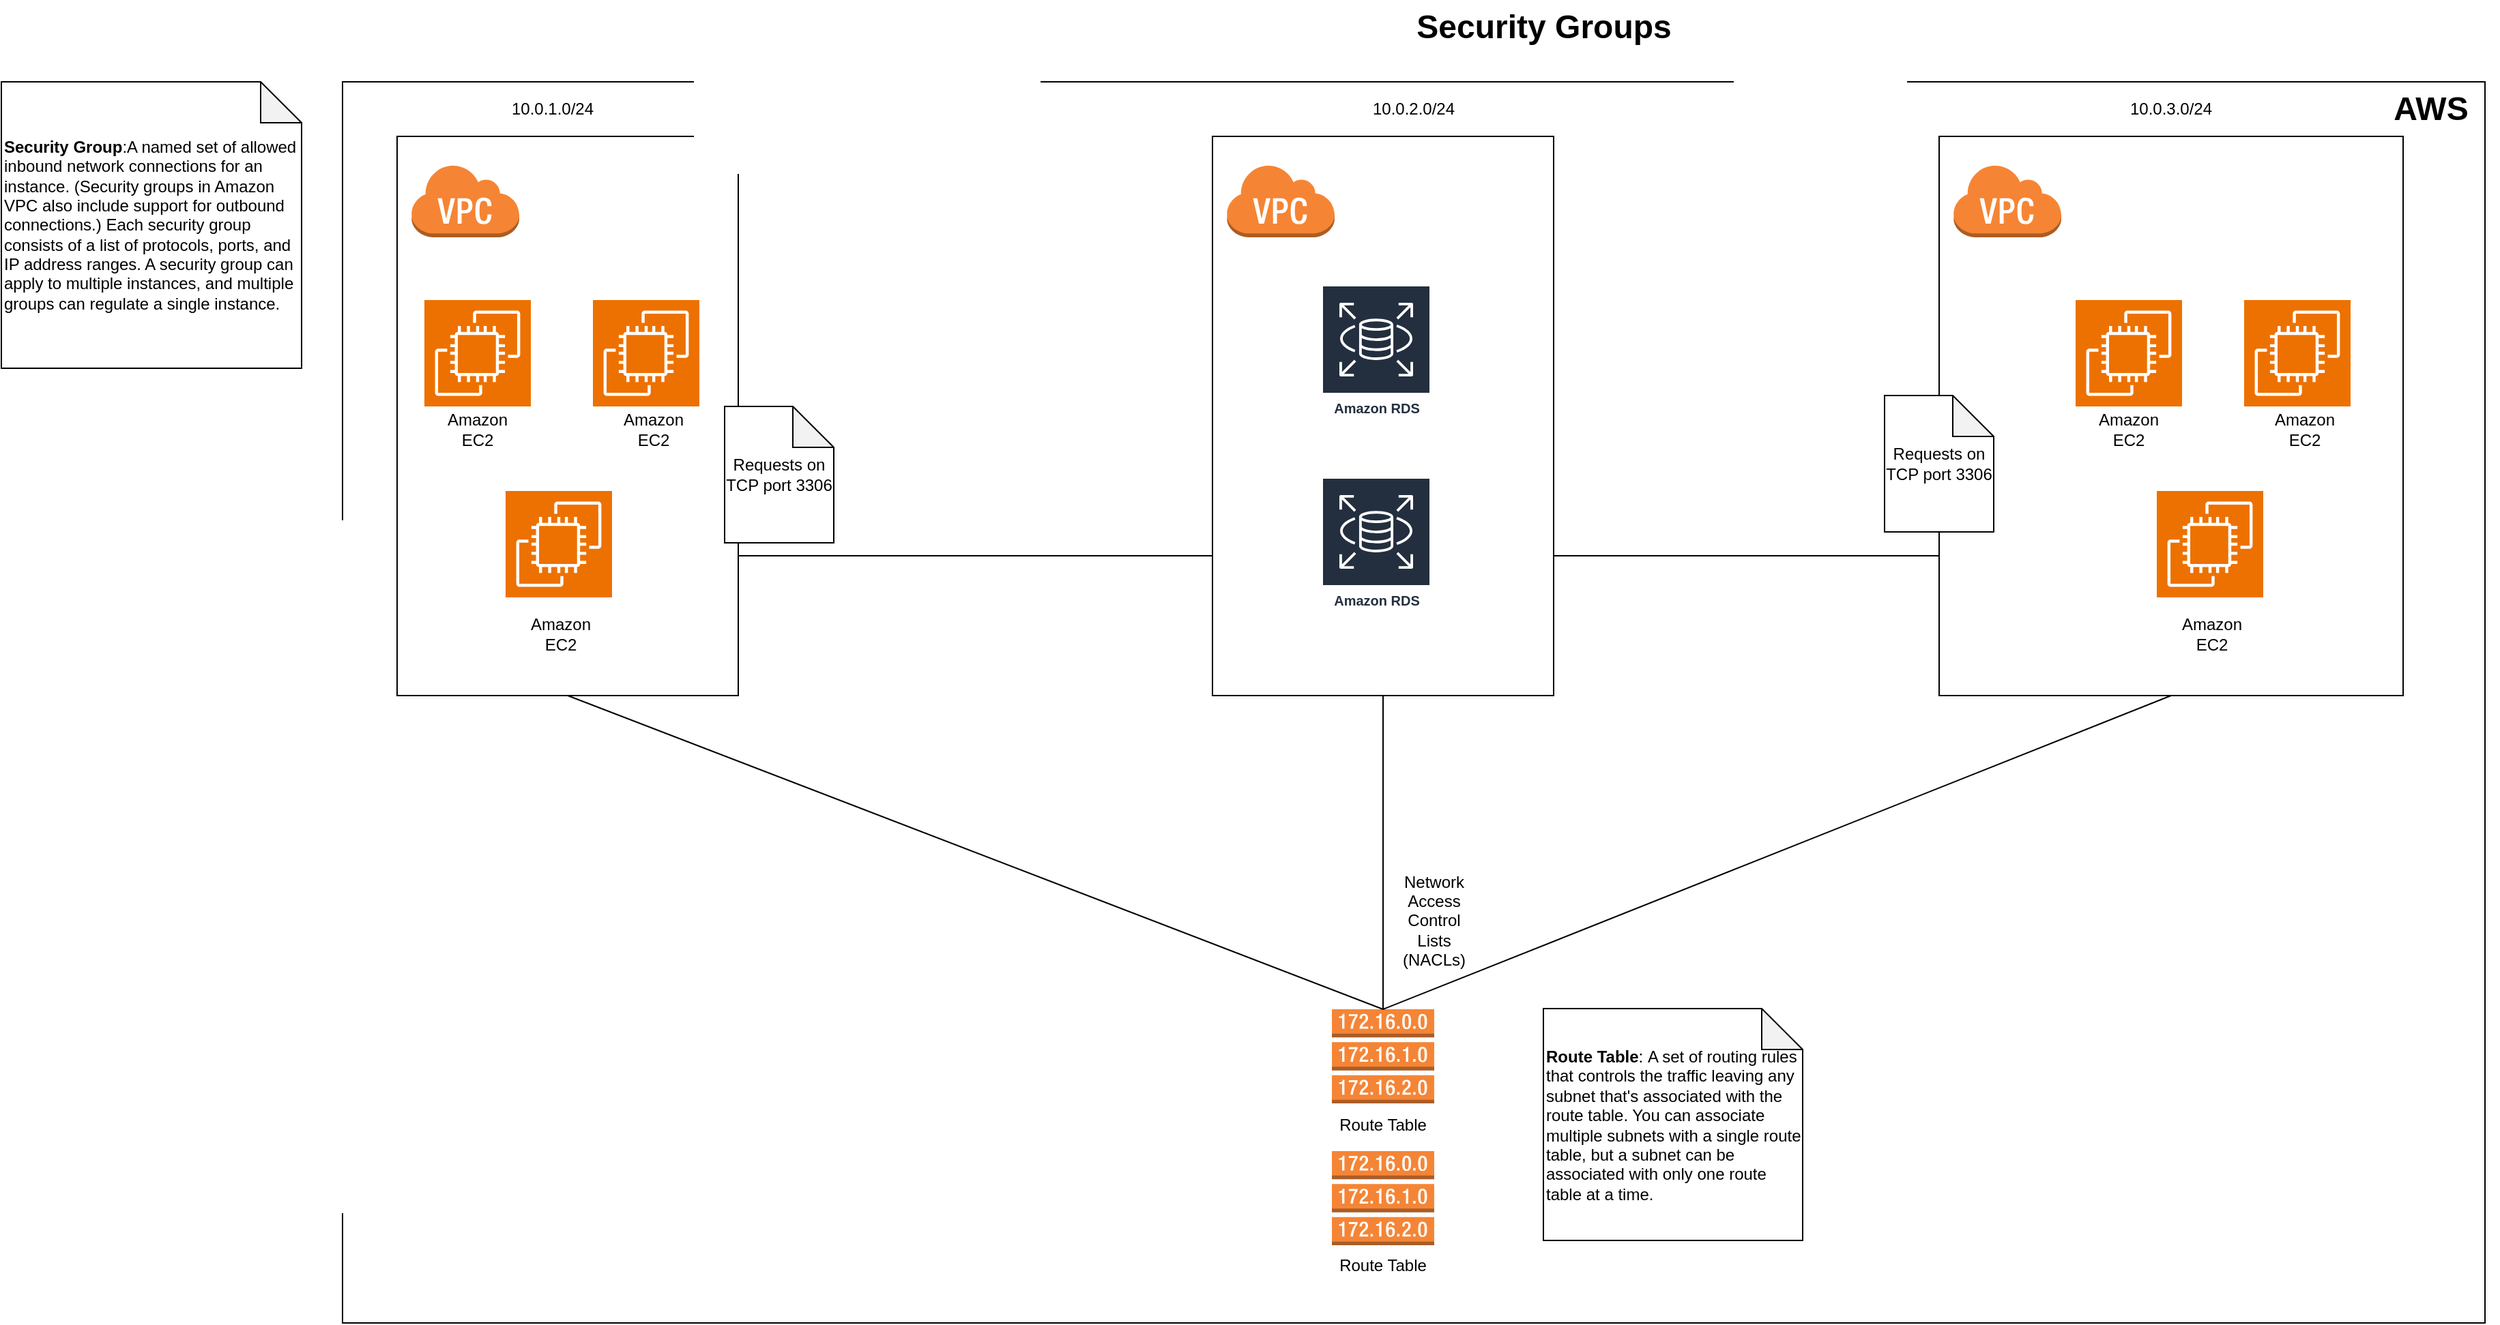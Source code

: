 <mxfile version="22.1.12" type="github">
  <diagram name="Page-1" id="cG97J3juUVaJRcpxh6kW">
    <mxGraphModel dx="2438" dy="1924" grid="1" gridSize="10" guides="1" tooltips="1" connect="1" arrows="1" fold="1" page="1" pageScale="1" pageWidth="850" pageHeight="1100" math="0" shadow="0">
      <root>
        <mxCell id="0" />
        <mxCell id="1" parent="0" />
        <mxCell id="H6j_OzM-90c1rT_r2HdO-2" value="" style="rounded=0;whiteSpace=wrap;html=1;" parent="1" vertex="1">
          <mxGeometry x="80" y="60" width="240" height="630" as="geometry" />
        </mxCell>
        <mxCell id="H6j_OzM-90c1rT_r2HdO-3" value="" style="outlineConnect=0;dashed=0;verticalLabelPosition=bottom;verticalAlign=top;align=center;html=1;shape=mxgraph.aws3.virtual_private_cloud;fillColor=#F58534;gradientColor=none;" parent="1" vertex="1">
          <mxGeometry x="90" y="70" width="79.5" height="54" as="geometry" />
        </mxCell>
        <mxCell id="H6j_OzM-90c1rT_r2HdO-4" value="" style="sketch=0;points=[[0,0,0],[0.25,0,0],[0.5,0,0],[0.75,0,0],[1,0,0],[0,1,0],[0.25,1,0],[0.5,1,0],[0.75,1,0],[1,1,0],[0,0.25,0],[0,0.5,0],[0,0.75,0],[1,0.25,0],[1,0.5,0],[1,0.75,0]];outlineConnect=0;fontColor=#232F3E;fillColor=#ED7100;strokeColor=#ffffff;dashed=0;verticalLabelPosition=bottom;verticalAlign=top;align=center;html=1;fontSize=12;fontStyle=0;aspect=fixed;shape=mxgraph.aws4.resourceIcon;resIcon=mxgraph.aws4.ec2;" parent="1" vertex="1">
          <mxGeometry x="100" y="170" width="78" height="78" as="geometry" />
        </mxCell>
        <mxCell id="H6j_OzM-90c1rT_r2HdO-5" value="" style="sketch=0;points=[[0,0,0],[0.25,0,0],[0.5,0,0],[0.75,0,0],[1,0,0],[0,1,0],[0.25,1,0],[0.5,1,0],[0.75,1,0],[1,1,0],[0,0.25,0],[0,0.5,0],[0,0.75,0],[1,0.25,0],[1,0.5,0],[1,0.75,0]];outlineConnect=0;fontColor=#232F3E;fillColor=#7AA116;strokeColor=#ffffff;dashed=0;verticalLabelPosition=bottom;verticalAlign=top;align=center;html=1;fontSize=12;fontStyle=0;aspect=fixed;shape=mxgraph.aws4.resourceIcon;resIcon=mxgraph.aws4.elastic_block_store;" parent="1" vertex="1">
          <mxGeometry x="220" y="280" width="78" height="78" as="geometry" />
        </mxCell>
        <mxCell id="H6j_OzM-90c1rT_r2HdO-6" value="Amazon RDS" style="sketch=0;outlineConnect=0;fontColor=#232F3E;gradientColor=none;strokeColor=#ffffff;fillColor=#232F3E;dashed=0;verticalLabelPosition=middle;verticalAlign=bottom;align=center;html=1;whiteSpace=wrap;fontSize=10;fontStyle=1;spacing=3;shape=mxgraph.aws4.productIcon;prIcon=mxgraph.aws4.rds;" parent="1" vertex="1">
          <mxGeometry x="109" y="430" width="80" height="100" as="geometry" />
        </mxCell>
        <mxCell id="H6j_OzM-90c1rT_r2HdO-7" value="" style="sketch=0;points=[[0,0,0],[0.25,0,0],[0.5,0,0],[0.75,0,0],[1,0,0],[0,1,0],[0.25,1,0],[0.5,1,0],[0.75,1,0],[1,1,0],[0,0.25,0],[0,0.5,0],[0,0.75,0],[1,0.25,0],[1,0.5,0],[1,0.75,0]];outlineConnect=0;fontColor=#232F3E;fillColor=#8C4FFF;strokeColor=#ffffff;dashed=0;verticalLabelPosition=bottom;verticalAlign=top;align=center;html=1;fontSize=12;fontStyle=0;aspect=fixed;shape=mxgraph.aws4.resourceIcon;resIcon=mxgraph.aws4.client_vpn;" parent="1" vertex="1">
          <mxGeometry x="216.5" y="550" width="78" height="78" as="geometry" />
        </mxCell>
        <mxCell id="H6j_OzM-90c1rT_r2HdO-9" value="Amazon EC2" style="text;html=1;strokeColor=none;fillColor=none;align=center;verticalAlign=middle;whiteSpace=wrap;rounded=0;" parent="1" vertex="1">
          <mxGeometry x="109" y="250" width="60" height="30" as="geometry" />
        </mxCell>
        <mxCell id="H6j_OzM-90c1rT_r2HdO-10" value="Amazon Elastic Block Store (EBS)" style="text;html=1;strokeColor=none;fillColor=none;align=center;verticalAlign=middle;whiteSpace=wrap;rounded=0;" parent="1" vertex="1">
          <mxGeometry x="223.5" y="370" width="71" height="30" as="geometry" />
        </mxCell>
        <mxCell id="H6j_OzM-90c1rT_r2HdO-11" value="AWS VPN" style="text;html=1;strokeColor=none;fillColor=none;align=center;verticalAlign=middle;whiteSpace=wrap;rounded=0;" parent="1" vertex="1">
          <mxGeometry x="226" y="640" width="60" height="30" as="geometry" />
        </mxCell>
        <mxCell id="H6j_OzM-90c1rT_r2HdO-12" value="AWS" style="text;strokeColor=none;fillColor=none;html=1;fontSize=24;fontStyle=1;verticalAlign=middle;align=center;" parent="1" vertex="1">
          <mxGeometry x="670" y="60" width="100" height="40" as="geometry" />
        </mxCell>
        <mxCell id="H6j_OzM-90c1rT_r2HdO-13" value="" style="rounded=0;whiteSpace=wrap;html=1;" parent="1" vertex="1">
          <mxGeometry x="50" y="20" width="1570" height="910" as="geometry" />
        </mxCell>
        <mxCell id="H6j_OzM-90c1rT_r2HdO-14" value="" style="rounded=0;whiteSpace=wrap;html=1;" parent="1" vertex="1">
          <mxGeometry x="90" y="60" width="250" height="410" as="geometry" />
        </mxCell>
        <mxCell id="H6j_OzM-90c1rT_r2HdO-15" value="" style="outlineConnect=0;dashed=0;verticalLabelPosition=bottom;verticalAlign=top;align=center;html=1;shape=mxgraph.aws3.virtual_private_cloud;fillColor=#F58534;gradientColor=none;" parent="1" vertex="1">
          <mxGeometry x="100" y="80" width="79.5" height="54" as="geometry" />
        </mxCell>
        <mxCell id="H6j_OzM-90c1rT_r2HdO-16" value="" style="sketch=0;points=[[0,0,0],[0.25,0,0],[0.5,0,0],[0.75,0,0],[1,0,0],[0,1,0],[0.25,1,0],[0.5,1,0],[0.75,1,0],[1,1,0],[0,0.25,0],[0,0.5,0],[0,0.75,0],[1,0.25,0],[1,0.5,0],[1,0.75,0]];outlineConnect=0;fontColor=#232F3E;fillColor=#ED7100;strokeColor=#ffffff;dashed=0;verticalLabelPosition=bottom;verticalAlign=top;align=center;html=1;fontSize=12;fontStyle=0;aspect=fixed;shape=mxgraph.aws4.resourceIcon;resIcon=mxgraph.aws4.ec2;" parent="1" vertex="1">
          <mxGeometry x="110" y="180" width="78" height="78" as="geometry" />
        </mxCell>
        <mxCell id="H6j_OzM-90c1rT_r2HdO-21" value="Amazon EC2" style="text;html=1;strokeColor=none;fillColor=none;align=center;verticalAlign=middle;whiteSpace=wrap;rounded=0;" parent="1" vertex="1">
          <mxGeometry x="119" y="260" width="60" height="30" as="geometry" />
        </mxCell>
        <mxCell id="H6j_OzM-90c1rT_r2HdO-24" value="AWS" style="text;strokeColor=none;fillColor=none;html=1;fontSize=24;fontStyle=1;verticalAlign=middle;align=center;" parent="1" vertex="1">
          <mxGeometry x="1530" y="20" width="100" height="40" as="geometry" />
        </mxCell>
        <mxCell id="H6j_OzM-90c1rT_r2HdO-25" value="" style="sketch=0;points=[[0,0,0],[0.25,0,0],[0.5,0,0],[0.75,0,0],[1,0,0],[0,1,0],[0.25,1,0],[0.5,1,0],[0.75,1,0],[1,1,0],[0,0.25,0],[0,0.5,0],[0,0.75,0],[1,0.25,0],[1,0.5,0],[1,0.75,0]];outlineConnect=0;fontColor=#232F3E;fillColor=#ED7100;strokeColor=#ffffff;dashed=0;verticalLabelPosition=bottom;verticalAlign=top;align=center;html=1;fontSize=12;fontStyle=0;aspect=fixed;shape=mxgraph.aws4.resourceIcon;resIcon=mxgraph.aws4.ec2;" parent="1" vertex="1">
          <mxGeometry x="233.5" y="180" width="78" height="78" as="geometry" />
        </mxCell>
        <mxCell id="H6j_OzM-90c1rT_r2HdO-26" value="" style="sketch=0;points=[[0,0,0],[0.25,0,0],[0.5,0,0],[0.75,0,0],[1,0,0],[0,1,0],[0.25,1,0],[0.5,1,0],[0.75,1,0],[1,1,0],[0,0.25,0],[0,0.5,0],[0,0.75,0],[1,0.25,0],[1,0.5,0],[1,0.75,0]];outlineConnect=0;fontColor=#232F3E;fillColor=#ED7100;strokeColor=#ffffff;dashed=0;verticalLabelPosition=bottom;verticalAlign=top;align=center;html=1;fontSize=12;fontStyle=0;aspect=fixed;shape=mxgraph.aws4.resourceIcon;resIcon=mxgraph.aws4.ec2;" parent="1" vertex="1">
          <mxGeometry x="169.5" y="320" width="78" height="78" as="geometry" />
        </mxCell>
        <mxCell id="H6j_OzM-90c1rT_r2HdO-28" value="Amazon EC2" style="text;html=1;strokeColor=none;fillColor=none;align=center;verticalAlign=middle;whiteSpace=wrap;rounded=0;" parent="1" vertex="1">
          <mxGeometry x="247.5" y="260" width="60" height="30" as="geometry" />
        </mxCell>
        <mxCell id="H6j_OzM-90c1rT_r2HdO-30" value="Amazon EC2" style="text;html=1;strokeColor=none;fillColor=none;align=center;verticalAlign=middle;whiteSpace=wrap;rounded=0;" parent="1" vertex="1">
          <mxGeometry x="180" y="410" width="60" height="30" as="geometry" />
        </mxCell>
        <mxCell id="H6j_OzM-90c1rT_r2HdO-31" value="" style="rounded=0;whiteSpace=wrap;html=1;" parent="1" vertex="1">
          <mxGeometry x="1220" y="60" width="340" height="410" as="geometry" />
        </mxCell>
        <mxCell id="H6j_OzM-90c1rT_r2HdO-32" value="" style="outlineConnect=0;dashed=0;verticalLabelPosition=bottom;verticalAlign=top;align=center;html=1;shape=mxgraph.aws3.virtual_private_cloud;fillColor=#F58534;gradientColor=none;" parent="1" vertex="1">
          <mxGeometry x="1230" y="80" width="79.5" height="54" as="geometry" />
        </mxCell>
        <mxCell id="H6j_OzM-90c1rT_r2HdO-33" value="" style="sketch=0;points=[[0,0,0],[0.25,0,0],[0.5,0,0],[0.75,0,0],[1,0,0],[0,1,0],[0.25,1,0],[0.5,1,0],[0.75,1,0],[1,1,0],[0,0.25,0],[0,0.5,0],[0,0.75,0],[1,0.25,0],[1,0.5,0],[1,0.75,0]];outlineConnect=0;fontColor=#232F3E;fillColor=#ED7100;strokeColor=#ffffff;dashed=0;verticalLabelPosition=bottom;verticalAlign=top;align=center;html=1;fontSize=12;fontStyle=0;aspect=fixed;shape=mxgraph.aws4.resourceIcon;resIcon=mxgraph.aws4.ec2;" parent="1" vertex="1">
          <mxGeometry x="1320" y="180" width="78" height="78" as="geometry" />
        </mxCell>
        <mxCell id="H6j_OzM-90c1rT_r2HdO-34" value="Amazon EC2" style="text;html=1;strokeColor=none;fillColor=none;align=center;verticalAlign=middle;whiteSpace=wrap;rounded=0;" parent="1" vertex="1">
          <mxGeometry x="1329" y="260" width="60" height="30" as="geometry" />
        </mxCell>
        <mxCell id="H6j_OzM-90c1rT_r2HdO-35" value="" style="sketch=0;points=[[0,0,0],[0.25,0,0],[0.5,0,0],[0.75,0,0],[1,0,0],[0,1,0],[0.25,1,0],[0.5,1,0],[0.75,1,0],[1,1,0],[0,0.25,0],[0,0.5,0],[0,0.75,0],[1,0.25,0],[1,0.5,0],[1,0.75,0]];outlineConnect=0;fontColor=#232F3E;fillColor=#ED7100;strokeColor=#ffffff;dashed=0;verticalLabelPosition=bottom;verticalAlign=top;align=center;html=1;fontSize=12;fontStyle=0;aspect=fixed;shape=mxgraph.aws4.resourceIcon;resIcon=mxgraph.aws4.ec2;" parent="1" vertex="1">
          <mxGeometry x="1443.5" y="180" width="78" height="78" as="geometry" />
        </mxCell>
        <mxCell id="H6j_OzM-90c1rT_r2HdO-36" value="" style="sketch=0;points=[[0,0,0],[0.25,0,0],[0.5,0,0],[0.75,0,0],[1,0,0],[0,1,0],[0.25,1,0],[0.5,1,0],[0.75,1,0],[1,1,0],[0,0.25,0],[0,0.5,0],[0,0.75,0],[1,0.25,0],[1,0.5,0],[1,0.75,0]];outlineConnect=0;fontColor=#232F3E;fillColor=#ED7100;strokeColor=#ffffff;dashed=0;verticalLabelPosition=bottom;verticalAlign=top;align=center;html=1;fontSize=12;fontStyle=0;aspect=fixed;shape=mxgraph.aws4.resourceIcon;resIcon=mxgraph.aws4.ec2;" parent="1" vertex="1">
          <mxGeometry x="1379.5" y="320" width="78" height="78" as="geometry" />
        </mxCell>
        <mxCell id="H6j_OzM-90c1rT_r2HdO-37" value="Amazon EC2" style="text;html=1;strokeColor=none;fillColor=none;align=center;verticalAlign=middle;whiteSpace=wrap;rounded=0;" parent="1" vertex="1">
          <mxGeometry x="1457.5" y="260" width="60" height="30" as="geometry" />
        </mxCell>
        <mxCell id="H6j_OzM-90c1rT_r2HdO-38" value="Amazon EC2" style="text;html=1;strokeColor=none;fillColor=none;align=center;verticalAlign=middle;whiteSpace=wrap;rounded=0;" parent="1" vertex="1">
          <mxGeometry x="1390" y="410" width="60" height="30" as="geometry" />
        </mxCell>
        <mxCell id="H6j_OzM-90c1rT_r2HdO-39" value="" style="rounded=0;whiteSpace=wrap;html=1;" parent="1" vertex="1">
          <mxGeometry x="687.5" y="60" width="250" height="410" as="geometry" />
        </mxCell>
        <mxCell id="H6j_OzM-90c1rT_r2HdO-40" value="" style="outlineConnect=0;dashed=0;verticalLabelPosition=bottom;verticalAlign=top;align=center;html=1;shape=mxgraph.aws3.virtual_private_cloud;fillColor=#F58534;gradientColor=none;" parent="1" vertex="1">
          <mxGeometry x="697.5" y="80" width="79.5" height="54" as="geometry" />
        </mxCell>
        <mxCell id="H6j_OzM-90c1rT_r2HdO-47" value="Amazon RDS" style="sketch=0;outlineConnect=0;fontColor=#232F3E;gradientColor=none;strokeColor=#ffffff;fillColor=#232F3E;dashed=0;verticalLabelPosition=middle;verticalAlign=bottom;align=center;html=1;whiteSpace=wrap;fontSize=10;fontStyle=1;spacing=3;shape=mxgraph.aws4.productIcon;prIcon=mxgraph.aws4.rds;" parent="1" vertex="1">
          <mxGeometry x="767.5" y="169" width="80" height="100" as="geometry" />
        </mxCell>
        <mxCell id="H6j_OzM-90c1rT_r2HdO-48" value="Amazon RDS" style="sketch=0;outlineConnect=0;fontColor=#232F3E;gradientColor=none;strokeColor=#ffffff;fillColor=#232F3E;dashed=0;verticalLabelPosition=middle;verticalAlign=bottom;align=center;html=1;whiteSpace=wrap;fontSize=10;fontStyle=1;spacing=3;shape=mxgraph.aws4.productIcon;prIcon=mxgraph.aws4.rds;" parent="1" vertex="1">
          <mxGeometry x="767.5" y="310" width="80" height="100" as="geometry" />
        </mxCell>
        <mxCell id="H6j_OzM-90c1rT_r2HdO-49" value="" style="outlineConnect=0;dashed=0;verticalLabelPosition=bottom;verticalAlign=top;align=center;html=1;shape=mxgraph.aws3.route_table;fillColor=#F58536;gradientColor=none;" parent="1" vertex="1">
          <mxGeometry x="775" y="804" width="75" height="69" as="geometry" />
        </mxCell>
        <mxCell id="H6j_OzM-90c1rT_r2HdO-50" value="" style="outlineConnect=0;dashed=0;verticalLabelPosition=bottom;verticalAlign=top;align=center;html=1;shape=mxgraph.aws3.route_table;fillColor=#F58536;gradientColor=none;" parent="1" vertex="1">
          <mxGeometry x="775" y="700" width="75" height="69" as="geometry" />
        </mxCell>
        <mxCell id="H6j_OzM-90c1rT_r2HdO-51" value="Route Table" style="text;html=1;strokeColor=none;fillColor=none;align=center;verticalAlign=middle;whiteSpace=wrap;rounded=0;" parent="1" vertex="1">
          <mxGeometry x="775" y="770" width="75" height="29" as="geometry" />
        </mxCell>
        <mxCell id="H6j_OzM-90c1rT_r2HdO-52" value="Route Table" style="text;html=1;strokeColor=none;fillColor=none;align=center;verticalAlign=middle;whiteSpace=wrap;rounded=0;" parent="1" vertex="1">
          <mxGeometry x="775" y="873" width="75" height="30" as="geometry" />
        </mxCell>
        <mxCell id="H6j_OzM-90c1rT_r2HdO-53" value="" style="endArrow=none;html=1;rounded=0;entryX=0.5;entryY=1;entryDx=0;entryDy=0;exitX=0.5;exitY=0;exitDx=0;exitDy=0;exitPerimeter=0;" parent="1" source="H6j_OzM-90c1rT_r2HdO-50" target="H6j_OzM-90c1rT_r2HdO-31" edge="1">
          <mxGeometry width="50" height="50" relative="1" as="geometry">
            <mxPoint x="650" y="570" as="sourcePoint" />
            <mxPoint x="700" y="520" as="targetPoint" />
          </mxGeometry>
        </mxCell>
        <mxCell id="H6j_OzM-90c1rT_r2HdO-54" value="" style="endArrow=none;html=1;rounded=0;entryX=0.5;entryY=1;entryDx=0;entryDy=0;exitX=0.5;exitY=0;exitDx=0;exitDy=0;exitPerimeter=0;" parent="1" source="H6j_OzM-90c1rT_r2HdO-50" target="H6j_OzM-90c1rT_r2HdO-39" edge="1">
          <mxGeometry width="50" height="50" relative="1" as="geometry">
            <mxPoint x="550" y="570" as="sourcePoint" />
            <mxPoint x="600" y="520" as="targetPoint" />
          </mxGeometry>
        </mxCell>
        <mxCell id="H6j_OzM-90c1rT_r2HdO-56" value="" style="endArrow=none;html=1;rounded=0;entryX=0.5;entryY=1;entryDx=0;entryDy=0;exitX=0.5;exitY=0;exitDx=0;exitDy=0;exitPerimeter=0;" parent="1" source="H6j_OzM-90c1rT_r2HdO-50" target="H6j_OzM-90c1rT_r2HdO-14" edge="1">
          <mxGeometry width="50" height="50" relative="1" as="geometry">
            <mxPoint x="550" y="570" as="sourcePoint" />
            <mxPoint x="600" y="520" as="targetPoint" />
          </mxGeometry>
        </mxCell>
        <mxCell id="H6j_OzM-90c1rT_r2HdO-57" value="Network Access Control Lists (NACLs)" style="text;html=1;strokeColor=none;fillColor=none;align=center;verticalAlign=middle;whiteSpace=wrap;rounded=0;" parent="1" vertex="1">
          <mxGeometry x="820" y="620" width="60" height="30" as="geometry" />
        </mxCell>
        <mxCell id="H6j_OzM-90c1rT_r2HdO-67" value="Requests on TCP port 3306" style="shape=note;whiteSpace=wrap;html=1;backgroundOutline=1;darkOpacity=0.05;" parent="1" vertex="1">
          <mxGeometry x="330" y="258" width="80" height="100" as="geometry" />
        </mxCell>
        <mxCell id="H6j_OzM-90c1rT_r2HdO-68" value="" style="endArrow=none;html=1;rounded=0;exitX=1;exitY=0.75;exitDx=0;exitDy=0;entryX=0;entryY=0.75;entryDx=0;entryDy=0;" parent="1" source="H6j_OzM-90c1rT_r2HdO-14" target="H6j_OzM-90c1rT_r2HdO-39" edge="1">
          <mxGeometry width="50" height="50" relative="1" as="geometry">
            <mxPoint x="640" y="480" as="sourcePoint" />
            <mxPoint x="680" y="350" as="targetPoint" />
          </mxGeometry>
        </mxCell>
        <mxCell id="H6j_OzM-90c1rT_r2HdO-71" value="" style="endArrow=none;html=1;rounded=0;exitX=1;exitY=0.75;exitDx=0;exitDy=0;entryX=0;entryY=0.75;entryDx=0;entryDy=0;" parent="1" source="H6j_OzM-90c1rT_r2HdO-39" target="H6j_OzM-90c1rT_r2HdO-31" edge="1">
          <mxGeometry width="50" height="50" relative="1" as="geometry">
            <mxPoint x="350" y="378" as="sourcePoint" />
            <mxPoint x="698" y="378" as="targetPoint" />
          </mxGeometry>
        </mxCell>
        <mxCell id="H6j_OzM-90c1rT_r2HdO-72" value="Requests on TCP port 3306" style="shape=note;whiteSpace=wrap;html=1;backgroundOutline=1;darkOpacity=0.05;" parent="1" vertex="1">
          <mxGeometry x="1180" y="250" width="80" height="100" as="geometry" />
        </mxCell>
        <mxCell id="H6j_OzM-90c1rT_r2HdO-73" value="Security Groups" style="text;strokeColor=none;fillColor=none;html=1;fontSize=24;fontStyle=1;verticalAlign=middle;align=center;" parent="1" vertex="1">
          <mxGeometry x="880" y="-40" width="100" height="40" as="geometry" />
        </mxCell>
        <mxCell id="H6j_OzM-90c1rT_r2HdO-78" value="10.0.1.0/24" style="text;html=1;strokeColor=none;fillColor=none;align=center;verticalAlign=middle;whiteSpace=wrap;rounded=0;" parent="1" vertex="1">
          <mxGeometry x="173.5" y="25" width="60" height="30" as="geometry" />
        </mxCell>
        <mxCell id="H6j_OzM-90c1rT_r2HdO-79" value="10.0.2.0/24" style="text;html=1;strokeColor=none;fillColor=none;align=center;verticalAlign=middle;whiteSpace=wrap;rounded=0;" parent="1" vertex="1">
          <mxGeometry x="805" y="25" width="60" height="30" as="geometry" />
        </mxCell>
        <mxCell id="H6j_OzM-90c1rT_r2HdO-81" value="10.0.3.0/24" style="text;html=1;strokeColor=none;fillColor=none;align=center;verticalAlign=middle;whiteSpace=wrap;rounded=0;" parent="1" vertex="1">
          <mxGeometry x="1360" y="25" width="60" height="30" as="geometry" />
        </mxCell>
        <mxCell id="exJhJPMc5LpBpP9PobNV-1" value="&lt;b&gt;Security Group&lt;/b&gt;:A named set of allowed inbound network connections for an instance. (Security groups in Amazon VPC also include support for outbound connections.) Each security group consists of a list of protocols, ports, and IP address ranges. A security group can apply to multiple instances, and multiple groups can regulate a single instance." style="shape=note;whiteSpace=wrap;html=1;backgroundOutline=1;darkOpacity=0.05;align=left;" vertex="1" parent="1">
          <mxGeometry x="-200" y="20" width="220" height="210" as="geometry" />
        </mxCell>
        <mxCell id="exJhJPMc5LpBpP9PobNV-2" value="&lt;b&gt;Route Table&lt;/b&gt;:&amp;nbsp;A set of routing rules that controls the traffic leaving any subnet that&#39;s associated with the route table. You can associate multiple subnets with a single route table, but a subnet can be associated with only one route table at a time." style="shape=note;whiteSpace=wrap;html=1;backgroundOutline=1;darkOpacity=0.05;align=left;" vertex="1" parent="1">
          <mxGeometry x="930" y="699.5" width="190" height="170" as="geometry" />
        </mxCell>
      </root>
    </mxGraphModel>
  </diagram>
</mxfile>
